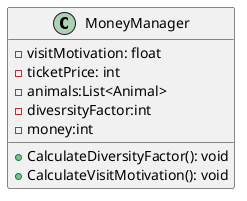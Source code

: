 @startuml

class MoneyManager{
  -visitMotivation: float 
  -ticketPrice: int 
  -animals:List<Animal>
  -divesrsityFactor:int
  -money:int
  
  
/' visitMotivation is derived from 
ticketprice and divesrsity and overall number of animals '/
 +CalculateDiversityFactor(): void
 +CalculateVisitMotivation(): void
 

}
@enduml